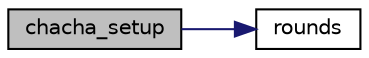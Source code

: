 digraph "chacha_setup"
{
 // LATEX_PDF_SIZE
  edge [fontname="Helvetica",fontsize="10",labelfontname="Helvetica",labelfontsize="10"];
  node [fontname="Helvetica",fontsize="10",shape=record];
  rankdir="LR";
  Node0 [label="chacha_setup",height=0.2,width=0.4,color="black", fillcolor="grey75", style="filled", fontcolor="black",tooltip="Initialize an ChaCha context (only the key)"];
  Node0 -> Node1 [color="midnightblue",fontsize="10",style="solid",fontname="Helvetica"];
  Node1 [label="rounds",height=0.2,width=0.4,color="black", fillcolor="white", style="filled",URL="$kseed_8c.html#a51da46362a22c8107683876e9c12ec82",tooltip=" "];
}
